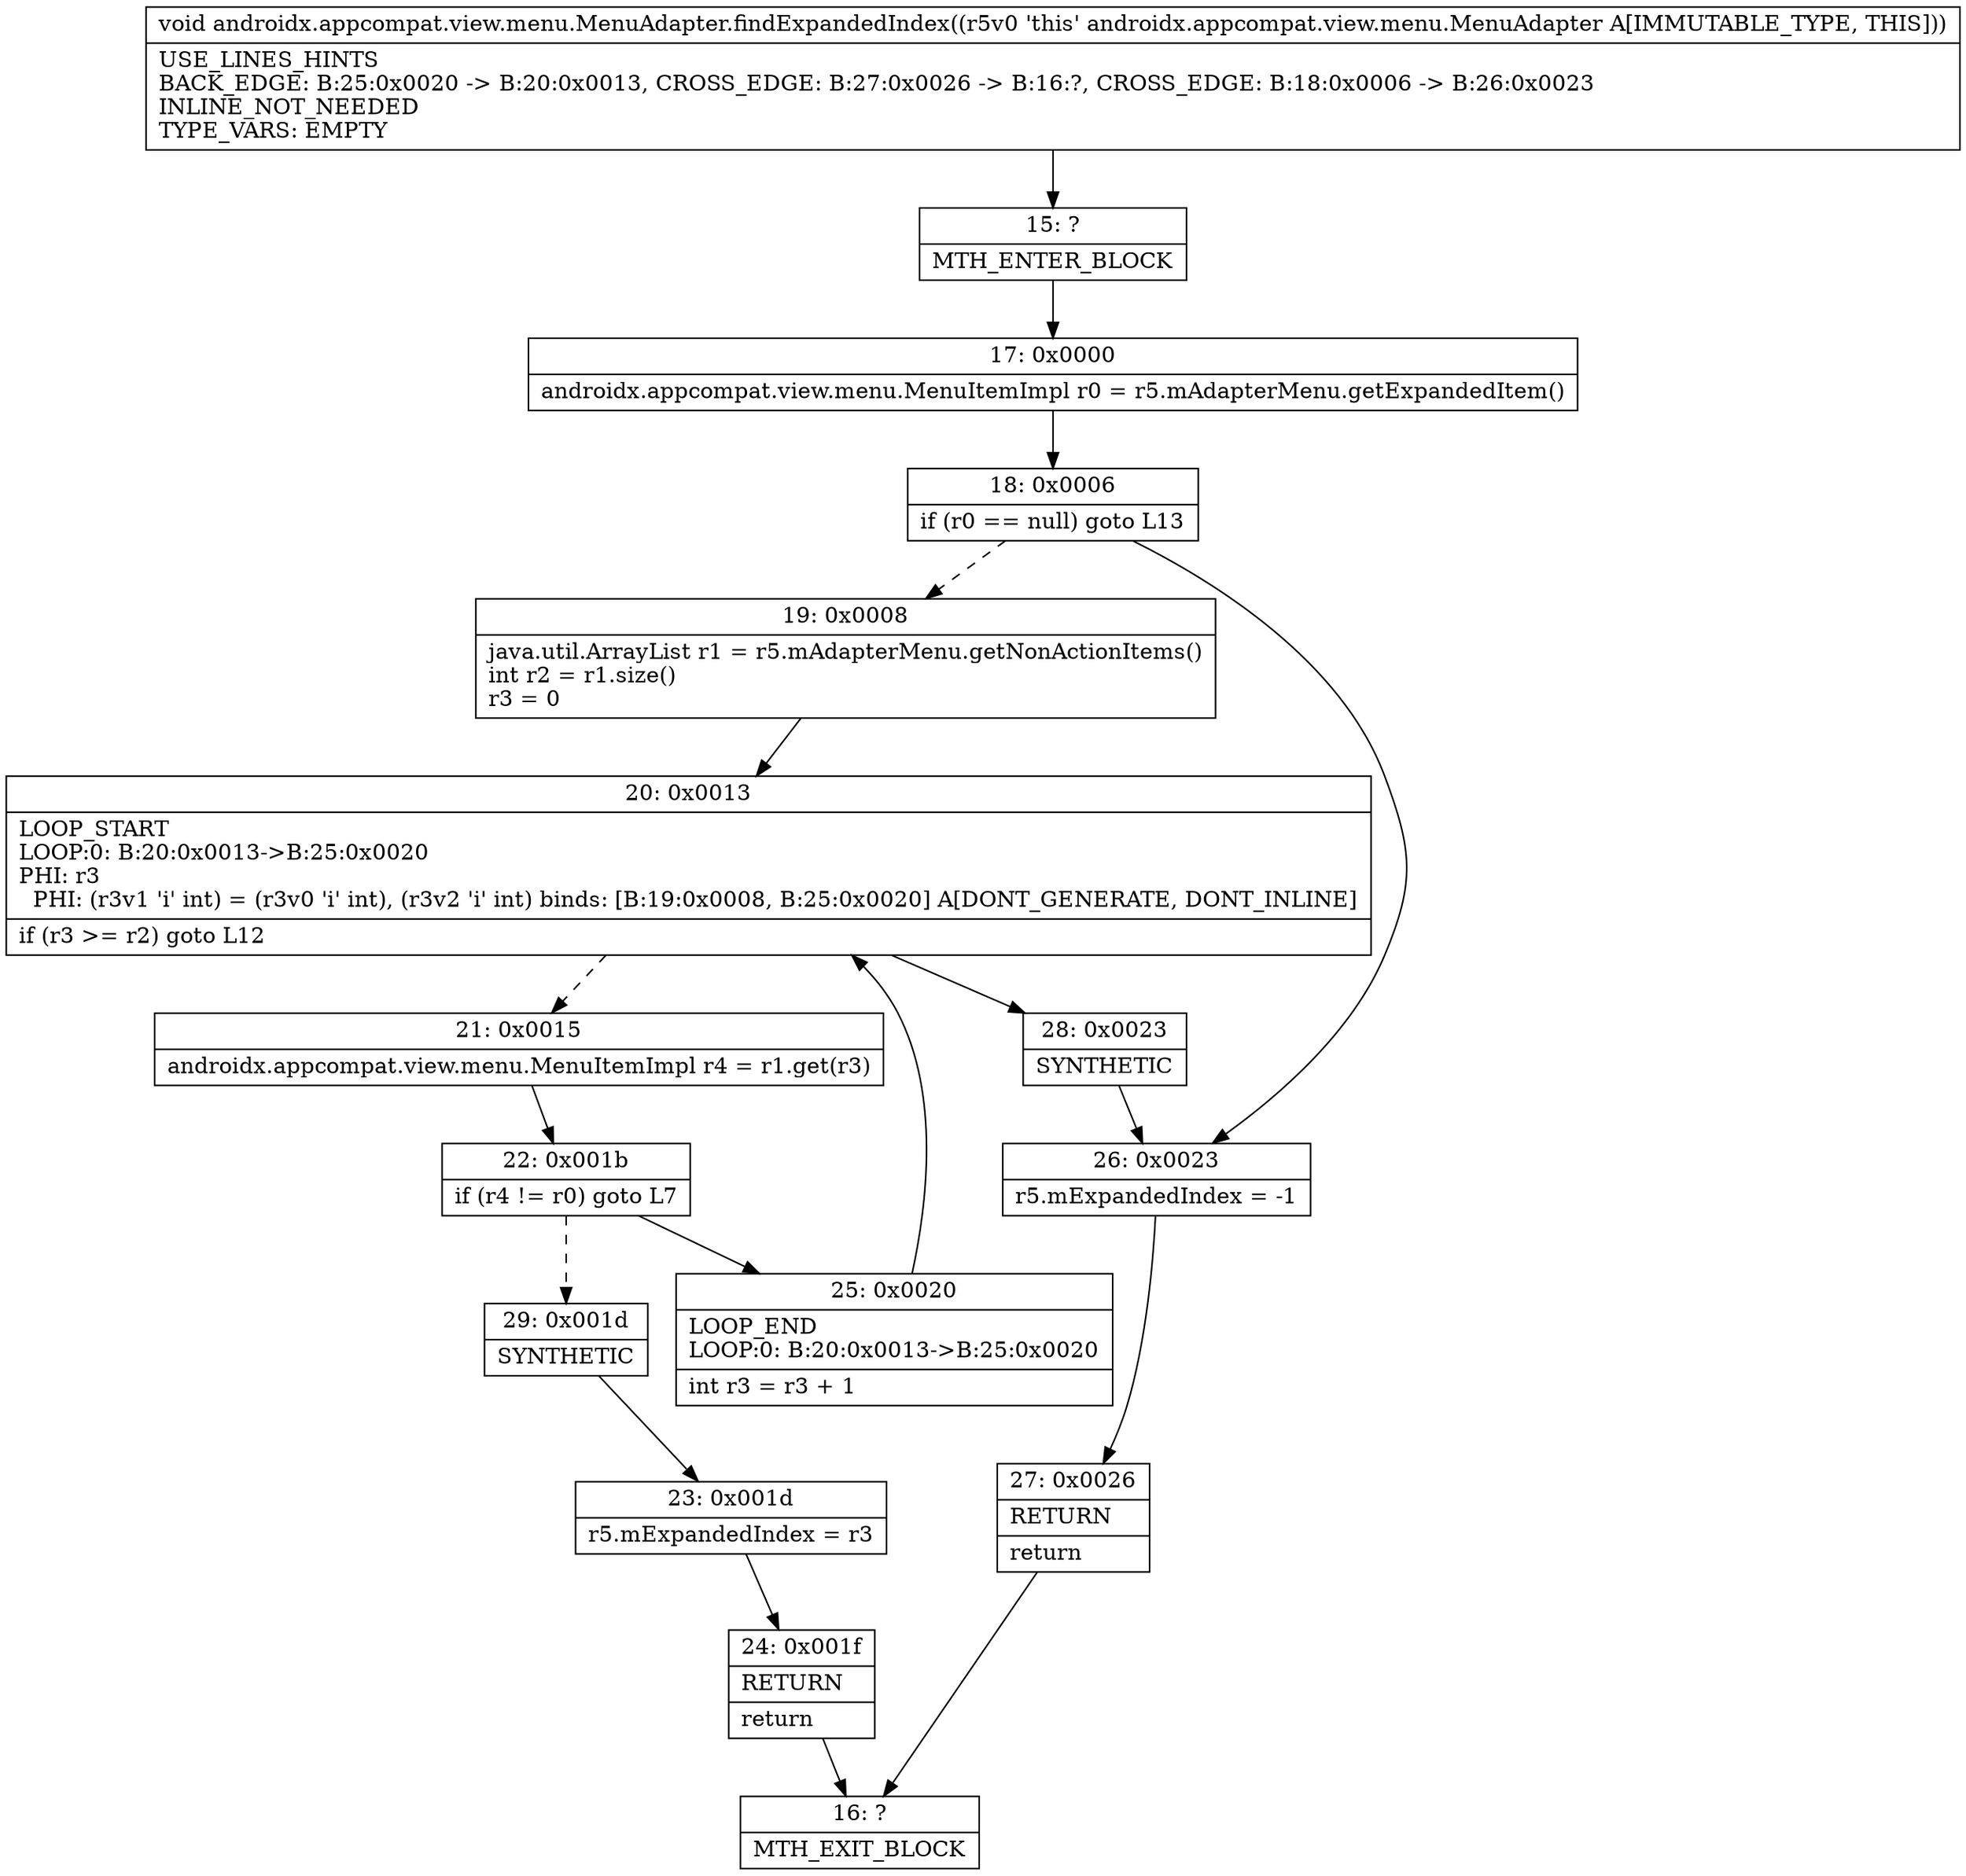 digraph "CFG forandroidx.appcompat.view.menu.MenuAdapter.findExpandedIndex()V" {
Node_15 [shape=record,label="{15\:\ ?|MTH_ENTER_BLOCK\l}"];
Node_17 [shape=record,label="{17\:\ 0x0000|androidx.appcompat.view.menu.MenuItemImpl r0 = r5.mAdapterMenu.getExpandedItem()\l}"];
Node_18 [shape=record,label="{18\:\ 0x0006|if (r0 == null) goto L13\l}"];
Node_19 [shape=record,label="{19\:\ 0x0008|java.util.ArrayList r1 = r5.mAdapterMenu.getNonActionItems()\lint r2 = r1.size()\lr3 = 0\l}"];
Node_20 [shape=record,label="{20\:\ 0x0013|LOOP_START\lLOOP:0: B:20:0x0013\-\>B:25:0x0020\lPHI: r3 \l  PHI: (r3v1 'i' int) = (r3v0 'i' int), (r3v2 'i' int) binds: [B:19:0x0008, B:25:0x0020] A[DONT_GENERATE, DONT_INLINE]\l|if (r3 \>= r2) goto L12\l}"];
Node_21 [shape=record,label="{21\:\ 0x0015|androidx.appcompat.view.menu.MenuItemImpl r4 = r1.get(r3)\l}"];
Node_22 [shape=record,label="{22\:\ 0x001b|if (r4 != r0) goto L7\l}"];
Node_25 [shape=record,label="{25\:\ 0x0020|LOOP_END\lLOOP:0: B:20:0x0013\-\>B:25:0x0020\l|int r3 = r3 + 1\l}"];
Node_29 [shape=record,label="{29\:\ 0x001d|SYNTHETIC\l}"];
Node_23 [shape=record,label="{23\:\ 0x001d|r5.mExpandedIndex = r3\l}"];
Node_24 [shape=record,label="{24\:\ 0x001f|RETURN\l|return\l}"];
Node_16 [shape=record,label="{16\:\ ?|MTH_EXIT_BLOCK\l}"];
Node_28 [shape=record,label="{28\:\ 0x0023|SYNTHETIC\l}"];
Node_26 [shape=record,label="{26\:\ 0x0023|r5.mExpandedIndex = \-1\l}"];
Node_27 [shape=record,label="{27\:\ 0x0026|RETURN\l|return\l}"];
MethodNode[shape=record,label="{void androidx.appcompat.view.menu.MenuAdapter.findExpandedIndex((r5v0 'this' androidx.appcompat.view.menu.MenuAdapter A[IMMUTABLE_TYPE, THIS]))  | USE_LINES_HINTS\lBACK_EDGE: B:25:0x0020 \-\> B:20:0x0013, CROSS_EDGE: B:27:0x0026 \-\> B:16:?, CROSS_EDGE: B:18:0x0006 \-\> B:26:0x0023\lINLINE_NOT_NEEDED\lTYPE_VARS: EMPTY\l}"];
MethodNode -> Node_15;Node_15 -> Node_17;
Node_17 -> Node_18;
Node_18 -> Node_19[style=dashed];
Node_18 -> Node_26;
Node_19 -> Node_20;
Node_20 -> Node_21[style=dashed];
Node_20 -> Node_28;
Node_21 -> Node_22;
Node_22 -> Node_25;
Node_22 -> Node_29[style=dashed];
Node_25 -> Node_20;
Node_29 -> Node_23;
Node_23 -> Node_24;
Node_24 -> Node_16;
Node_28 -> Node_26;
Node_26 -> Node_27;
Node_27 -> Node_16;
}

